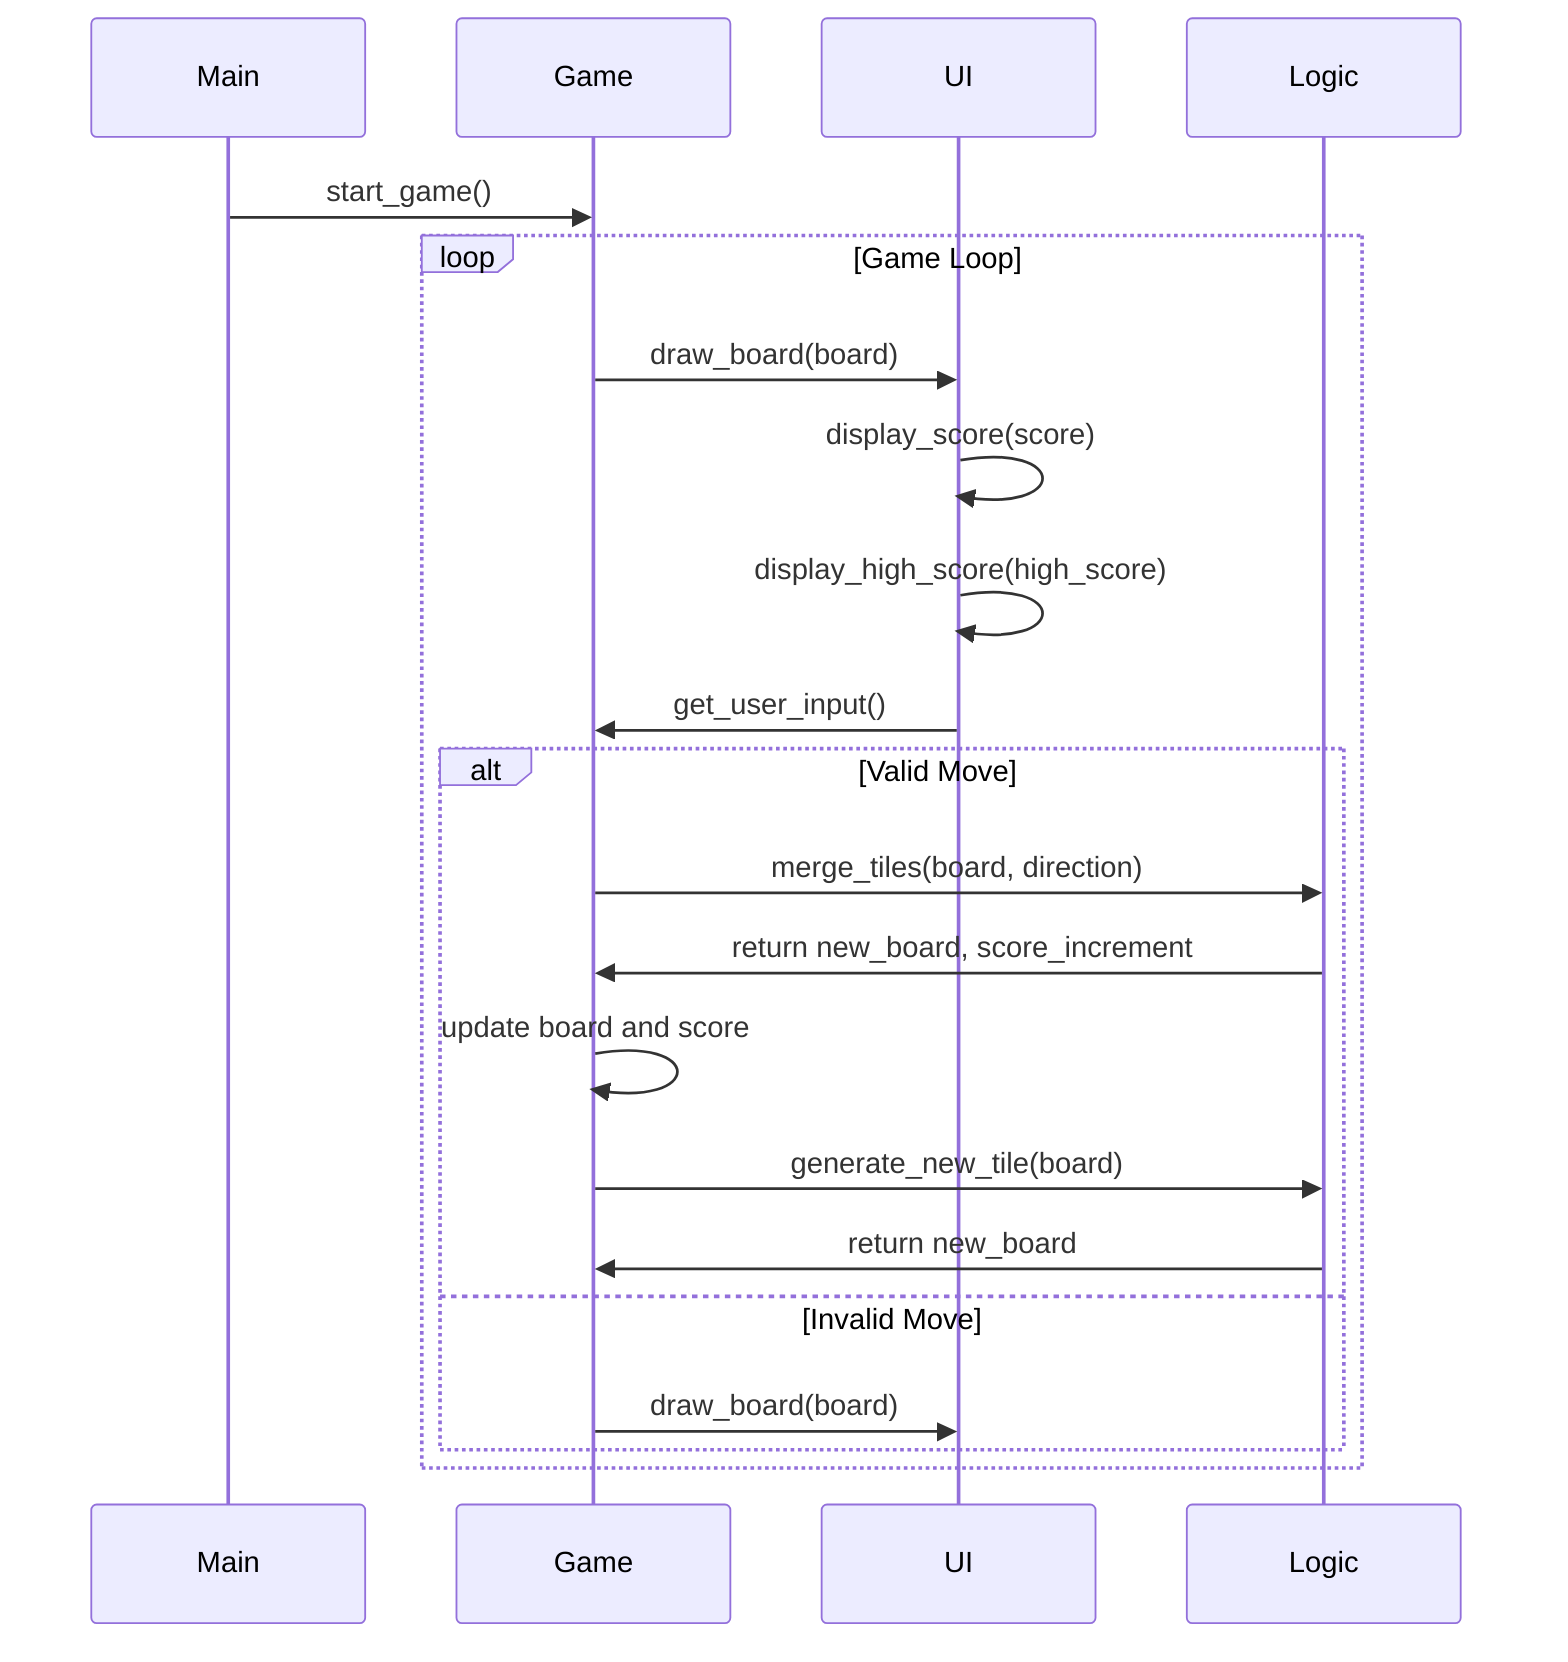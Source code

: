 sequenceDiagram
    participant M as Main
    participant G as Game
    participant U as UI
    participant L as Logic
    M->>G: start_game()
    loop Game Loop
        G->>U: draw_board(board)
        U->>U: display_score(score)
        U->>U: display_high_score(high_score)
        U->>G: get_user_input()
        alt Valid Move
            G->>L: merge_tiles(board, direction)
            L->>G: return new_board, score_increment
            G->>G: update board and score
            G->>L: generate_new_tile(board)
            L->>G: return new_board
        else Invalid Move
            G->>U: draw_board(board)  # Redraw unchanged board
        end
    end